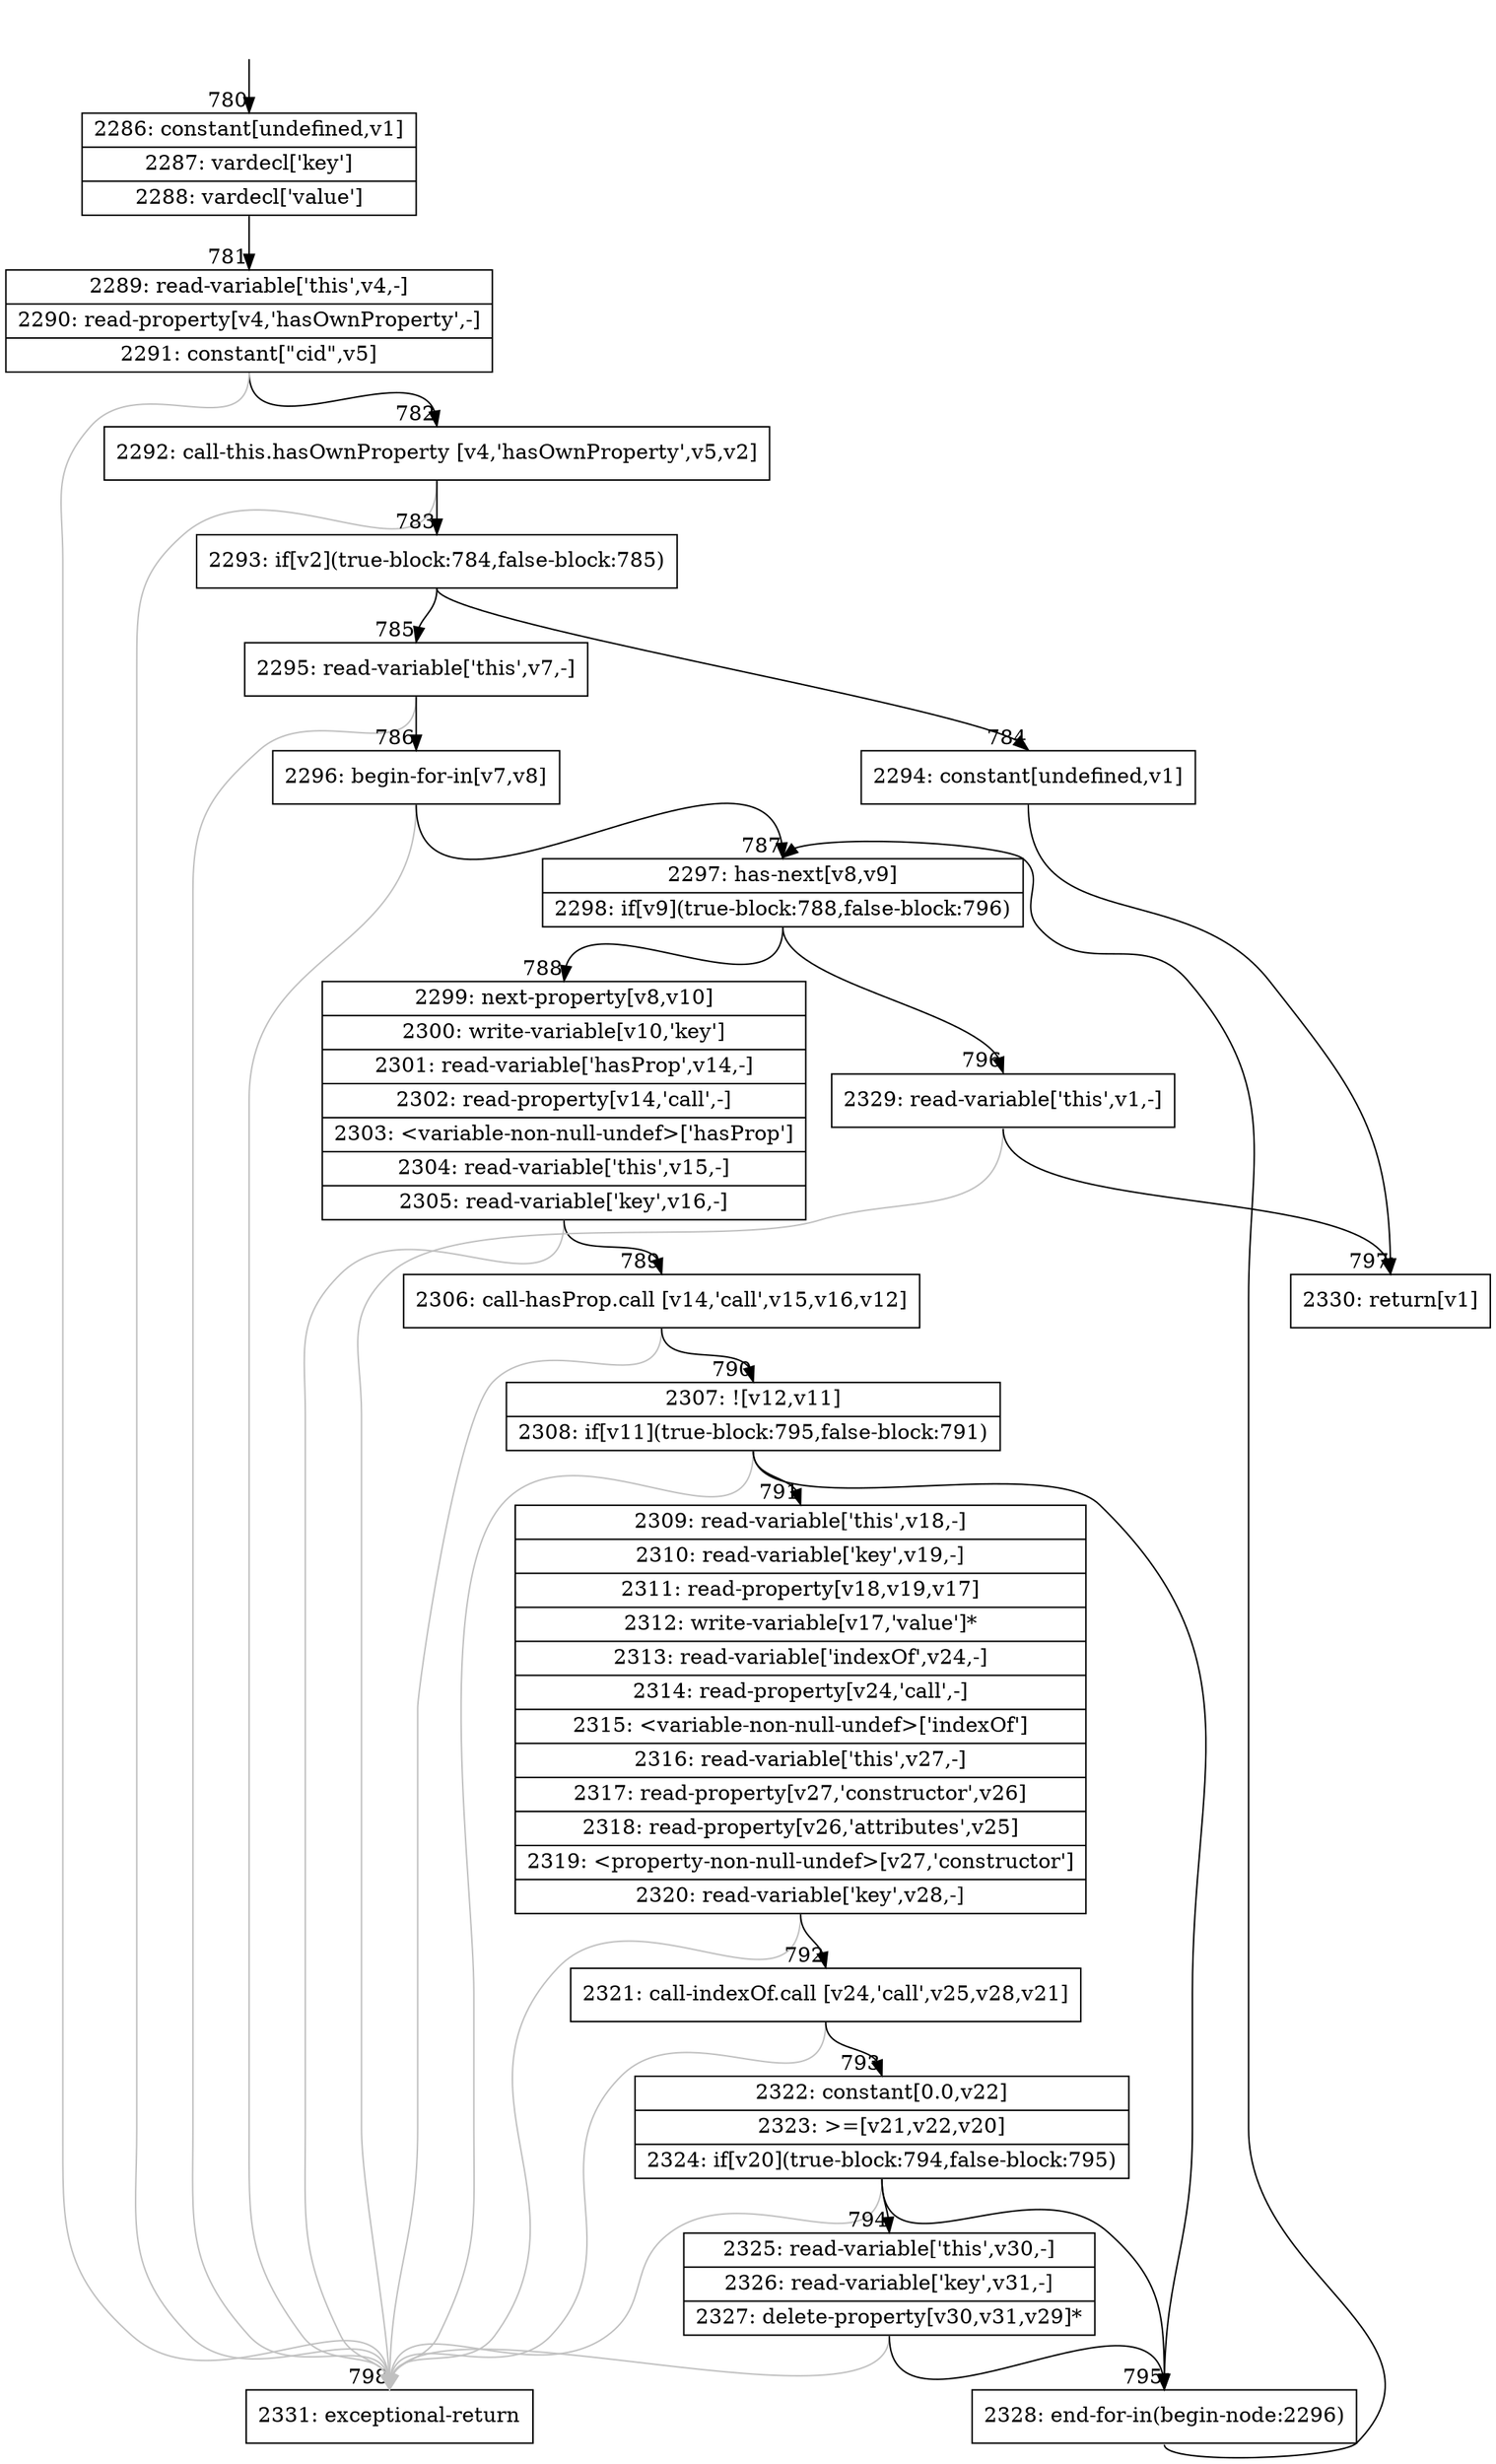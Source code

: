 digraph {
rankdir="TD"
BB_entry69[shape=none,label=""];
BB_entry69 -> BB780 [tailport=s, headport=n, headlabel="    780"]
BB780 [shape=record label="{2286: constant[undefined,v1]|2287: vardecl['key']|2288: vardecl['value']}" ] 
BB780 -> BB781 [tailport=s, headport=n, headlabel="      781"]
BB781 [shape=record label="{2289: read-variable['this',v4,-]|2290: read-property[v4,'hasOwnProperty',-]|2291: constant[\"cid\",v5]}" ] 
BB781 -> BB782 [tailport=s, headport=n, headlabel="      782"]
BB781 -> BB798 [tailport=s, headport=n, color=gray, headlabel="      798"]
BB782 [shape=record label="{2292: call-this.hasOwnProperty [v4,'hasOwnProperty',v5,v2]}" ] 
BB782 -> BB783 [tailport=s, headport=n, headlabel="      783"]
BB782 -> BB798 [tailport=s, headport=n, color=gray]
BB783 [shape=record label="{2293: if[v2](true-block:784,false-block:785)}" ] 
BB783 -> BB784 [tailport=s, headport=n, headlabel="      784"]
BB783 -> BB785 [tailport=s, headport=n, headlabel="      785"]
BB784 [shape=record label="{2294: constant[undefined,v1]}" ] 
BB784 -> BB797 [tailport=s, headport=n, headlabel="      797"]
BB785 [shape=record label="{2295: read-variable['this',v7,-]}" ] 
BB785 -> BB786 [tailport=s, headport=n, headlabel="      786"]
BB785 -> BB798 [tailport=s, headport=n, color=gray]
BB786 [shape=record label="{2296: begin-for-in[v7,v8]}" ] 
BB786 -> BB787 [tailport=s, headport=n, headlabel="      787"]
BB786 -> BB798 [tailport=s, headport=n, color=gray]
BB787 [shape=record label="{2297: has-next[v8,v9]|2298: if[v9](true-block:788,false-block:796)}" ] 
BB787 -> BB788 [tailport=s, headport=n, headlabel="      788"]
BB787 -> BB796 [tailport=s, headport=n, headlabel="      796"]
BB788 [shape=record label="{2299: next-property[v8,v10]|2300: write-variable[v10,'key']|2301: read-variable['hasProp',v14,-]|2302: read-property[v14,'call',-]|2303: \<variable-non-null-undef\>['hasProp']|2304: read-variable['this',v15,-]|2305: read-variable['key',v16,-]}" ] 
BB788 -> BB789 [tailport=s, headport=n, headlabel="      789"]
BB788 -> BB798 [tailport=s, headport=n, color=gray]
BB789 [shape=record label="{2306: call-hasProp.call [v14,'call',v15,v16,v12]}" ] 
BB789 -> BB790 [tailport=s, headport=n, headlabel="      790"]
BB789 -> BB798 [tailport=s, headport=n, color=gray]
BB790 [shape=record label="{2307: ![v12,v11]|2308: if[v11](true-block:795,false-block:791)}" ] 
BB790 -> BB795 [tailport=s, headport=n, headlabel="      795"]
BB790 -> BB791 [tailport=s, headport=n, headlabel="      791"]
BB790 -> BB798 [tailport=s, headport=n, color=gray]
BB791 [shape=record label="{2309: read-variable['this',v18,-]|2310: read-variable['key',v19,-]|2311: read-property[v18,v19,v17]|2312: write-variable[v17,'value']*|2313: read-variable['indexOf',v24,-]|2314: read-property[v24,'call',-]|2315: \<variable-non-null-undef\>['indexOf']|2316: read-variable['this',v27,-]|2317: read-property[v27,'constructor',v26]|2318: read-property[v26,'attributes',v25]|2319: \<property-non-null-undef\>[v27,'constructor']|2320: read-variable['key',v28,-]}" ] 
BB791 -> BB792 [tailport=s, headport=n, headlabel="      792"]
BB791 -> BB798 [tailport=s, headport=n, color=gray]
BB792 [shape=record label="{2321: call-indexOf.call [v24,'call',v25,v28,v21]}" ] 
BB792 -> BB793 [tailport=s, headport=n, headlabel="      793"]
BB792 -> BB798 [tailport=s, headport=n, color=gray]
BB793 [shape=record label="{2322: constant[0.0,v22]|2323: \>=[v21,v22,v20]|2324: if[v20](true-block:794,false-block:795)}" ] 
BB793 -> BB794 [tailport=s, headport=n, headlabel="      794"]
BB793 -> BB795 [tailport=s, headport=n]
BB793 -> BB798 [tailport=s, headport=n, color=gray]
BB794 [shape=record label="{2325: read-variable['this',v30,-]|2326: read-variable['key',v31,-]|2327: delete-property[v30,v31,v29]*}" ] 
BB794 -> BB795 [tailport=s, headport=n]
BB794 -> BB798 [tailport=s, headport=n, color=gray]
BB795 [shape=record label="{2328: end-for-in(begin-node:2296)}" ] 
BB795 -> BB787 [tailport=s, headport=n]
BB796 [shape=record label="{2329: read-variable['this',v1,-]}" ] 
BB796 -> BB797 [tailport=s, headport=n]
BB796 -> BB798 [tailport=s, headport=n, color=gray]
BB797 [shape=record label="{2330: return[v1]}" ] 
BB798 [shape=record label="{2331: exceptional-return}" ] 
//#$~ 668
}
